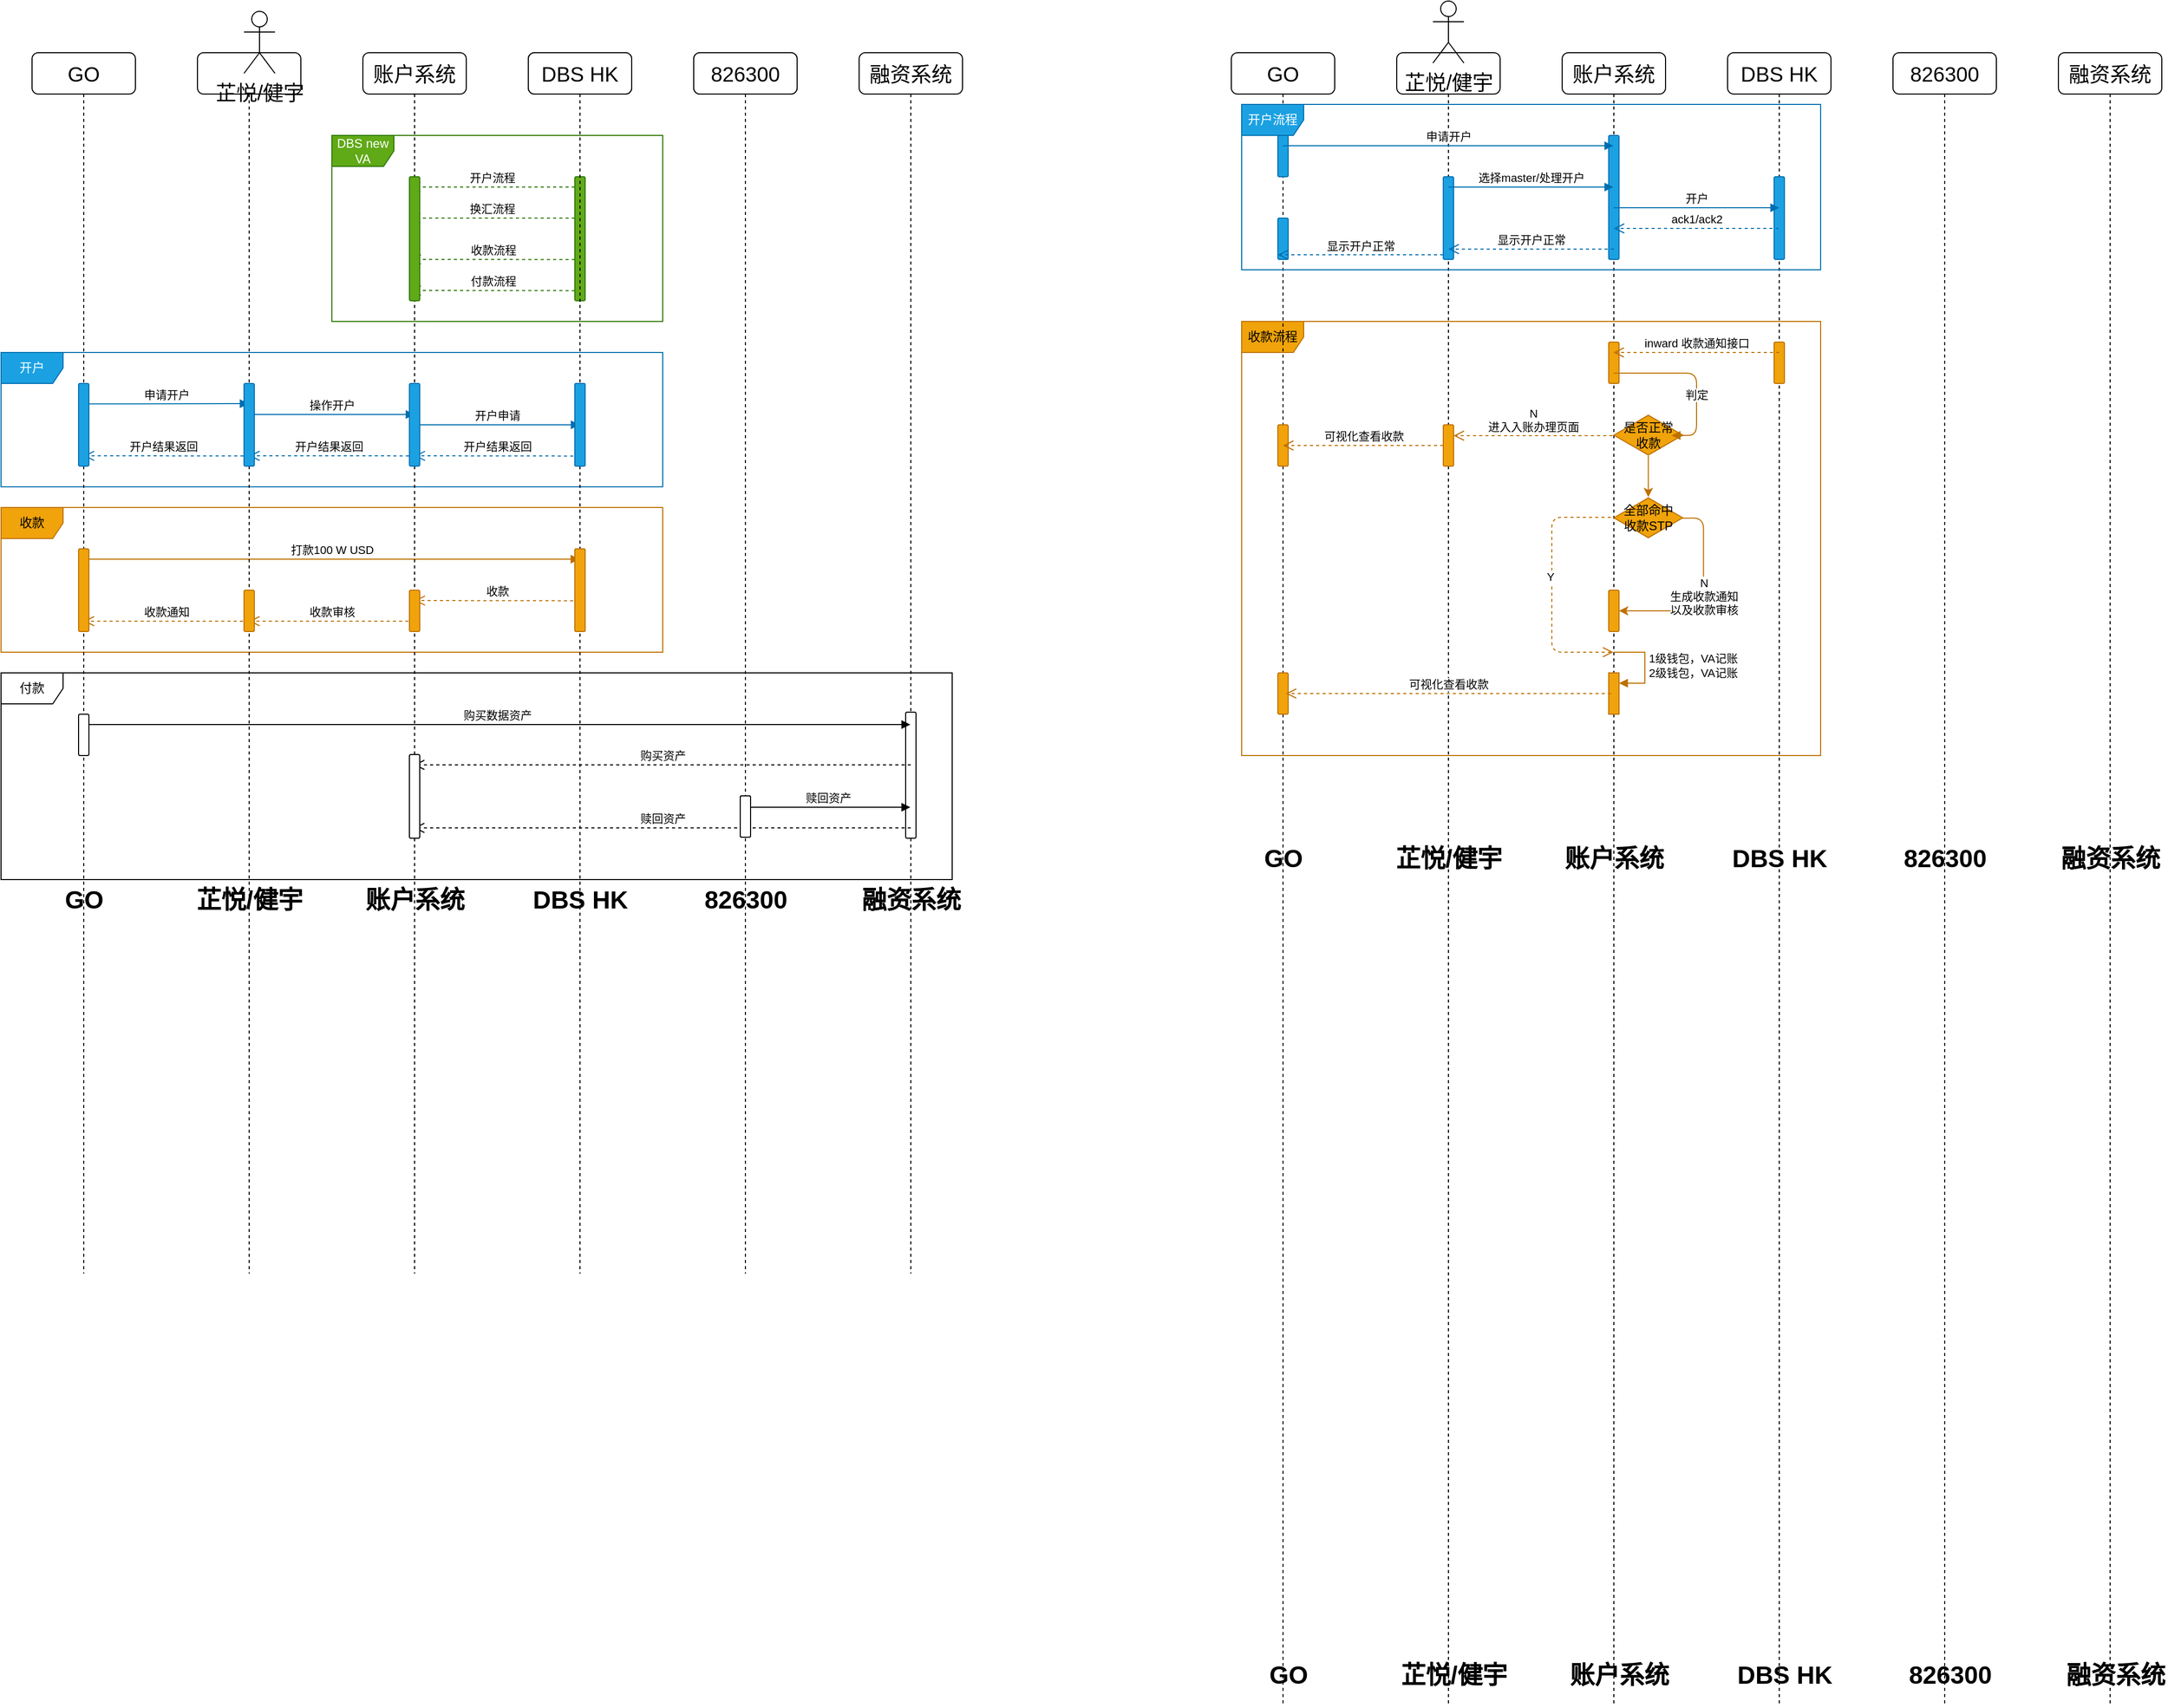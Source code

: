 <mxfile version="21.3.2" type="github">
  <diagram name="Page-1" id="2YBvvXClWsGukQMizWep">
    <mxGraphModel dx="1627" dy="898" grid="1" gridSize="10" guides="1" tooltips="1" connect="1" arrows="1" fold="1" page="1" pageScale="1" pageWidth="850" pageHeight="1100" math="0" shadow="0">
      <root>
        <mxCell id="0" />
        <mxCell id="1" parent="0" />
        <mxCell id="XJ6F1k_8K6ic9RC7Fvcj-152" value="收款流程" style="shape=umlFrame;whiteSpace=wrap;html=1;pointerEvents=0;rounded=1;fillColor=#f0a30a;fontColor=#000000;strokeColor=#BD7000;" parent="1" vertex="1">
          <mxGeometry x="1280" y="340" width="560" height="420" as="geometry" />
        </mxCell>
        <mxCell id="iCU8PE95by6Qg0S7l5G6-96" value="826300" style="shape=umlLifeline;perimeter=lifelinePerimeter;whiteSpace=wrap;html=1;container=1;dropTarget=0;collapsible=0;recursiveResize=0;outlineConnect=0;portConstraint=eastwest;newEdgeStyle={&quot;edgeStyle&quot;:&quot;elbowEdgeStyle&quot;,&quot;elbow&quot;:&quot;vertical&quot;,&quot;curved&quot;:0,&quot;rounded&quot;:0};fontSize=20;rounded=1;" parent="1" vertex="1">
          <mxGeometry x="750" y="80" width="100" height="1181.1" as="geometry" />
        </mxCell>
        <mxCell id="iCU8PE95by6Qg0S7l5G6-97" value="" style="html=1;points=[];perimeter=orthogonalPerimeter;outlineConnect=0;targetShapes=umlLifeline;portConstraint=eastwest;newEdgeStyle={&quot;edgeStyle&quot;:&quot;elbowEdgeStyle&quot;,&quot;elbow&quot;:&quot;vertical&quot;,&quot;curved&quot;:0,&quot;rounded&quot;:0};rounded=1;" parent="iCU8PE95by6Qg0S7l5G6-96" vertex="1">
          <mxGeometry x="45" y="719" width="10" height="40" as="geometry" />
        </mxCell>
        <mxCell id="iCU8PE95by6Qg0S7l5G6-9" value="DBS new VA" style="shape=umlFrame;whiteSpace=wrap;html=1;pointerEvents=0;fillColor=#60a917;strokeColor=#2D7600;fontColor=#ffffff;rounded=1;" parent="1" vertex="1">
          <mxGeometry x="400" y="160" width="320" height="180" as="geometry" />
        </mxCell>
        <mxCell id="iCU8PE95by6Qg0S7l5G6-10" value="" style="html=1;points=[];perimeter=orthogonalPerimeter;outlineConnect=0;targetShapes=umlLifeline;portConstraint=eastwest;newEdgeStyle={&quot;edgeStyle&quot;:&quot;elbowEdgeStyle&quot;,&quot;elbow&quot;:&quot;vertical&quot;,&quot;curved&quot;:0,&quot;rounded&quot;:0};fillColor=#60a917;strokeColor=#2D7600;fontColor=#ffffff;rounded=1;" parent="1" vertex="1">
          <mxGeometry x="635" y="200" width="10" height="120" as="geometry" />
        </mxCell>
        <mxCell id="iCU8PE95by6Qg0S7l5G6-12" value="开户流程" style="html=1;verticalAlign=bottom;endArrow=open;dashed=1;endSize=8;edgeStyle=elbowEdgeStyle;elbow=vertical;curved=0;rounded=1;fillColor=#60a917;strokeColor=#2D7600;" parent="1" edge="1">
          <mxGeometry x="0.003" relative="1" as="geometry">
            <mxPoint x="635.0" y="210.005" as="sourcePoint" />
            <mxPoint x="475.5" y="210.1" as="targetPoint" />
            <mxPoint as="offset" />
          </mxGeometry>
        </mxCell>
        <mxCell id="iCU8PE95by6Qg0S7l5G6-13" value="收款流程" style="html=1;verticalAlign=bottom;endArrow=open;dashed=1;endSize=8;edgeStyle=elbowEdgeStyle;elbow=vertical;curved=0;rounded=1;fillColor=#60a917;strokeColor=#2D7600;" parent="1" edge="1">
          <mxGeometry x="-0.002" relative="1" as="geometry">
            <mxPoint x="635" y="280.1" as="sourcePoint" />
            <mxPoint x="476" y="280.1" as="targetPoint" />
            <mxPoint as="offset" />
          </mxGeometry>
        </mxCell>
        <mxCell id="iCU8PE95by6Qg0S7l5G6-14" value="付款流程" style="html=1;verticalAlign=bottom;endArrow=open;dashed=1;endSize=8;edgeStyle=elbowEdgeStyle;elbow=vertical;curved=0;rounded=1;fillColor=#60a917;strokeColor=#2D7600;" parent="1" edge="1">
          <mxGeometry x="-0.002" relative="1" as="geometry">
            <mxPoint x="635" y="310.2" as="sourcePoint" />
            <mxPoint x="476" y="310.2" as="targetPoint" />
            <mxPoint as="offset" />
          </mxGeometry>
        </mxCell>
        <mxCell id="iCU8PE95by6Qg0S7l5G6-16" value="换汇流程" style="html=1;verticalAlign=bottom;endArrow=open;dashed=1;endSize=8;edgeStyle=elbowEdgeStyle;elbow=vertical;curved=0;rounded=1;fillColor=#60a917;strokeColor=#2D7600;" parent="1" edge="1">
          <mxGeometry x="0.001" relative="1" as="geometry">
            <mxPoint x="635.0" y="240.005" as="sourcePoint" />
            <mxPoint x="475.5" y="240.1" as="targetPoint" />
            <mxPoint as="offset" />
          </mxGeometry>
        </mxCell>
        <mxCell id="iCU8PE95by6Qg0S7l5G6-22" value="申请开户" style="html=1;verticalAlign=bottom;endArrow=block;edgeStyle=elbowEdgeStyle;elbow=vertical;curved=0;rounded=1;fillColor=#1ba1e2;strokeColor=#006EAF;" parent="1" edge="1">
          <mxGeometry x="0.002" width="80" relative="1" as="geometry">
            <mxPoint x="160" y="419.81" as="sourcePoint" />
            <mxPoint x="319.5" y="419.556" as="targetPoint" />
            <mxPoint as="offset" />
          </mxGeometry>
        </mxCell>
        <mxCell id="iCU8PE95by6Qg0S7l5G6-23" value="操作开户" style="html=1;verticalAlign=bottom;endArrow=block;edgeStyle=elbowEdgeStyle;elbow=vertical;curved=0;rounded=1;fillColor=#1ba1e2;strokeColor=#006EAF;" parent="1" edge="1">
          <mxGeometry width="80" relative="1" as="geometry">
            <mxPoint x="320" y="430" as="sourcePoint" />
            <mxPoint x="480" y="430" as="targetPoint" />
          </mxGeometry>
        </mxCell>
        <mxCell id="iCU8PE95by6Qg0S7l5G6-26" value="开户申请" style="html=1;verticalAlign=bottom;endArrow=block;edgeStyle=elbowEdgeStyle;elbow=vertical;curved=0;rounded=1;fillColor=#1ba1e2;strokeColor=#006EAF;" parent="1" edge="1">
          <mxGeometry width="80" relative="1" as="geometry">
            <mxPoint x="480.25" y="440" as="sourcePoint" />
            <mxPoint x="639.75" y="440" as="targetPoint" />
          </mxGeometry>
        </mxCell>
        <mxCell id="iCU8PE95by6Qg0S7l5G6-27" value="开户结果返回" style="html=1;verticalAlign=bottom;endArrow=open;dashed=1;endSize=8;edgeStyle=elbowEdgeStyle;elbow=vertical;curved=0;rounded=1;fillColor=#1ba1e2;strokeColor=#006EAF;" parent="1" edge="1">
          <mxGeometry x="0.001" relative="1" as="geometry">
            <mxPoint x="639.5" y="470.222" as="sourcePoint" />
            <mxPoint x="480" y="470" as="targetPoint" />
            <mxPoint as="offset" />
          </mxGeometry>
        </mxCell>
        <mxCell id="iCU8PE95by6Qg0S7l5G6-28" value="开户结果返回" style="html=1;verticalAlign=bottom;endArrow=open;dashed=1;endSize=8;edgeStyle=elbowEdgeStyle;elbow=vertical;curved=0;rounded=1;fillColor=#1ba1e2;strokeColor=#006EAF;" parent="1" edge="1">
          <mxGeometry x="-0.001" relative="1" as="geometry">
            <mxPoint x="474.5" y="470.07" as="sourcePoint" />
            <mxPoint x="320.035" y="470.186" as="targetPoint" />
            <mxPoint as="offset" />
          </mxGeometry>
        </mxCell>
        <mxCell id="iCU8PE95by6Qg0S7l5G6-29" value="开户结果返回" style="html=1;verticalAlign=bottom;endArrow=open;dashed=1;endSize=8;edgeStyle=elbowEdgeStyle;elbow=vertical;curved=0;rounded=1;fillColor=#1ba1e2;strokeColor=#006EAF;" parent="1" edge="1">
          <mxGeometry x="-0.001" relative="1" as="geometry">
            <mxPoint x="314.5" y="470.12" as="sourcePoint" />
            <mxPoint x="160" y="470.05" as="targetPoint" />
            <mxPoint as="offset" />
          </mxGeometry>
        </mxCell>
        <mxCell id="iCU8PE95by6Qg0S7l5G6-37" value="GO" style="text;strokeColor=none;fillColor=none;html=1;fontSize=24;fontStyle=1;verticalAlign=middle;align=center;rounded=1;" parent="1" vertex="1">
          <mxGeometry x="110" y="880" width="100" height="40" as="geometry" />
        </mxCell>
        <mxCell id="iCU8PE95by6Qg0S7l5G6-38" value="芷悦/健宇" style="text;strokeColor=none;fillColor=none;html=1;fontSize=24;fontStyle=1;verticalAlign=middle;align=center;rounded=1;" parent="1" vertex="1">
          <mxGeometry x="270" y="880" width="100" height="40" as="geometry" />
        </mxCell>
        <mxCell id="iCU8PE95by6Qg0S7l5G6-39" value="账户系统" style="text;strokeColor=none;fillColor=none;html=1;fontSize=24;fontStyle=1;verticalAlign=middle;align=center;rounded=1;" parent="1" vertex="1">
          <mxGeometry x="430" y="880" width="100" height="40" as="geometry" />
        </mxCell>
        <mxCell id="iCU8PE95by6Qg0S7l5G6-40" value="DBS HK" style="text;strokeColor=none;fillColor=none;html=1;fontSize=24;fontStyle=1;verticalAlign=middle;align=center;rounded=1;" parent="1" vertex="1">
          <mxGeometry x="590" y="880" width="100" height="40" as="geometry" />
        </mxCell>
        <mxCell id="iCU8PE95by6Qg0S7l5G6-41" value="826300" style="text;strokeColor=none;fillColor=none;html=1;fontSize=24;fontStyle=1;verticalAlign=middle;align=center;rounded=1;" parent="1" vertex="1">
          <mxGeometry x="750" y="880" width="100" height="40" as="geometry" />
        </mxCell>
        <mxCell id="iCU8PE95by6Qg0S7l5G6-48" value="打款100 W USD" style="html=1;verticalAlign=bottom;endArrow=block;edgeStyle=elbowEdgeStyle;elbow=vertical;curved=0;rounded=1;fillColor=#f0a30a;strokeColor=#BD7000;" parent="1" edge="1">
          <mxGeometry width="80" relative="1" as="geometry">
            <mxPoint x="160" y="570" as="sourcePoint" />
            <mxPoint x="639.5" y="570.222" as="targetPoint" />
          </mxGeometry>
        </mxCell>
        <mxCell id="iCU8PE95by6Qg0S7l5G6-50" value="收款" style="html=1;verticalAlign=bottom;endArrow=open;dashed=1;endSize=8;edgeStyle=elbowEdgeStyle;elbow=vertical;curved=0;rounded=1;fillColor=#f0a30a;strokeColor=#BD7000;" parent="1" edge="1">
          <mxGeometry relative="1" as="geometry">
            <mxPoint x="639.5" y="610.222" as="sourcePoint" />
            <mxPoint x="480" y="610" as="targetPoint" />
          </mxGeometry>
        </mxCell>
        <mxCell id="iCU8PE95by6Qg0S7l5G6-52" value="收款审核" style="html=1;verticalAlign=bottom;endArrow=open;dashed=1;endSize=8;edgeStyle=elbowEdgeStyle;elbow=vertical;curved=0;rounded=1;fillColor=#f0a30a;strokeColor=#BD7000;" parent="1" edge="1">
          <mxGeometry relative="1" as="geometry">
            <mxPoint x="480" y="630" as="sourcePoint" />
            <mxPoint x="320" y="630" as="targetPoint" />
          </mxGeometry>
        </mxCell>
        <mxCell id="iCU8PE95by6Qg0S7l5G6-53" value="收款通知" style="html=1;verticalAlign=bottom;endArrow=open;dashed=1;endSize=8;edgeStyle=elbowEdgeStyle;elbow=vertical;curved=0;rounded=1;fillColor=#f0a30a;strokeColor=#BD7000;" parent="1" edge="1">
          <mxGeometry relative="1" as="geometry">
            <mxPoint x="320" y="630" as="sourcePoint" />
            <mxPoint x="160" y="630" as="targetPoint" />
          </mxGeometry>
        </mxCell>
        <mxCell id="iCU8PE95by6Qg0S7l5G6-57" value="融资系统" style="shape=umlLifeline;perimeter=lifelinePerimeter;whiteSpace=wrap;html=1;container=1;dropTarget=0;collapsible=0;recursiveResize=0;outlineConnect=0;portConstraint=eastwest;newEdgeStyle={&quot;edgeStyle&quot;:&quot;elbowEdgeStyle&quot;,&quot;elbow&quot;:&quot;vertical&quot;,&quot;curved&quot;:0,&quot;rounded&quot;:0};fontSize=20;rounded=1;" parent="1" vertex="1">
          <mxGeometry x="910" y="80" width="100" height="1181.1" as="geometry" />
        </mxCell>
        <mxCell id="iCU8PE95by6Qg0S7l5G6-59" value="" style="html=1;points=[];perimeter=orthogonalPerimeter;outlineConnect=0;targetShapes=umlLifeline;portConstraint=eastwest;newEdgeStyle={&quot;edgeStyle&quot;:&quot;elbowEdgeStyle&quot;,&quot;elbow&quot;:&quot;vertical&quot;,&quot;curved&quot;:0,&quot;rounded&quot;:0};rounded=1;" parent="iCU8PE95by6Qg0S7l5G6-57" vertex="1">
          <mxGeometry x="45" y="638" width="10" height="122" as="geometry" />
        </mxCell>
        <mxCell id="iCU8PE95by6Qg0S7l5G6-58" value="融资系统" style="text;strokeColor=none;fillColor=none;html=1;fontSize=24;fontStyle=1;verticalAlign=middle;align=center;rounded=1;" parent="1" vertex="1">
          <mxGeometry x="910" y="880" width="100" height="40" as="geometry" />
        </mxCell>
        <mxCell id="iCU8PE95by6Qg0S7l5G6-60" value="购买资产" style="html=1;verticalAlign=bottom;endArrow=open;dashed=1;endSize=8;edgeStyle=elbowEdgeStyle;elbow=vertical;curved=0;rounded=1;" parent="1" edge="1">
          <mxGeometry relative="1" as="geometry">
            <mxPoint x="960" y="769" as="sourcePoint" />
            <mxPoint x="479.389" y="769.222" as="targetPoint" />
          </mxGeometry>
        </mxCell>
        <mxCell id="iCU8PE95by6Qg0S7l5G6-64" value="购买数据资产" style="html=1;verticalAlign=bottom;endArrow=block;edgeStyle=elbowEdgeStyle;elbow=vertical;curved=0;rounded=1;" parent="1" edge="1">
          <mxGeometry width="80" relative="1" as="geometry">
            <mxPoint x="160" y="730" as="sourcePoint" />
            <mxPoint x="959.5" y="730.222" as="targetPoint" />
          </mxGeometry>
        </mxCell>
        <mxCell id="iCU8PE95by6Qg0S7l5G6-67" value="赎回资产" style="html=1;verticalAlign=bottom;endArrow=block;edgeStyle=elbowEdgeStyle;elbow=vertical;curved=0;rounded=1;" parent="1" edge="1">
          <mxGeometry width="80" relative="1" as="geometry">
            <mxPoint x="800" y="810" as="sourcePoint" />
            <mxPoint x="959.5" y="810.222" as="targetPoint" />
          </mxGeometry>
        </mxCell>
        <mxCell id="iCU8PE95by6Qg0S7l5G6-70" value="赎回资产" style="html=1;verticalAlign=bottom;endArrow=open;dashed=1;endSize=8;edgeStyle=elbowEdgeStyle;elbow=vertical;curved=0;rounded=1;" parent="1" edge="1">
          <mxGeometry relative="1" as="geometry">
            <mxPoint x="960" y="830" as="sourcePoint" />
            <mxPoint x="479.389" y="830.222" as="targetPoint" />
          </mxGeometry>
        </mxCell>
        <mxCell id="iCU8PE95by6Qg0S7l5G6-71" value="开户" style="shape=umlFrame;whiteSpace=wrap;html=1;pointerEvents=0;fillColor=#1ba1e2;strokeColor=#006EAF;fontColor=#ffffff;rounded=1;" parent="1" vertex="1">
          <mxGeometry x="80" y="370" width="640" height="130" as="geometry" />
        </mxCell>
        <mxCell id="iCU8PE95by6Qg0S7l5G6-73" value="收款" style="shape=umlFrame;whiteSpace=wrap;html=1;pointerEvents=0;fillColor=#f0a30a;strokeColor=#BD7000;fontColor=#000000;rounded=1;" parent="1" vertex="1">
          <mxGeometry x="80" y="520" width="640" height="140" as="geometry" />
        </mxCell>
        <mxCell id="iCU8PE95by6Qg0S7l5G6-74" value="付款" style="shape=umlFrame;whiteSpace=wrap;html=1;pointerEvents=0;rounded=1;" parent="1" vertex="1">
          <mxGeometry x="80" y="680" width="920" height="200" as="geometry" />
        </mxCell>
        <mxCell id="iCU8PE95by6Qg0S7l5G6-79" value="GO" style="shape=umlLifeline;perimeter=lifelinePerimeter;whiteSpace=wrap;html=1;container=1;dropTarget=0;collapsible=0;recursiveResize=0;outlineConnect=0;portConstraint=eastwest;newEdgeStyle={&quot;edgeStyle&quot;:&quot;elbowEdgeStyle&quot;,&quot;elbow&quot;:&quot;vertical&quot;,&quot;curved&quot;:0,&quot;rounded&quot;:0};fontSize=20;rounded=1;" parent="1" vertex="1">
          <mxGeometry x="110" y="80" width="100" height="1181.1" as="geometry" />
        </mxCell>
        <mxCell id="iCU8PE95by6Qg0S7l5G6-80" value="" style="html=1;points=[];perimeter=orthogonalPerimeter;outlineConnect=0;targetShapes=umlLifeline;portConstraint=eastwest;newEdgeStyle={&quot;edgeStyle&quot;:&quot;elbowEdgeStyle&quot;,&quot;elbow&quot;:&quot;vertical&quot;,&quot;curved&quot;:0,&quot;rounded&quot;:0};fillColor=#1ba1e2;fontColor=#ffffff;strokeColor=#006EAF;rounded=1;" parent="iCU8PE95by6Qg0S7l5G6-79" vertex="1">
          <mxGeometry x="45" y="320" width="10" height="80" as="geometry" />
        </mxCell>
        <mxCell id="iCU8PE95by6Qg0S7l5G6-81" value="" style="html=1;points=[];perimeter=orthogonalPerimeter;outlineConnect=0;targetShapes=umlLifeline;portConstraint=eastwest;newEdgeStyle={&quot;edgeStyle&quot;:&quot;elbowEdgeStyle&quot;,&quot;elbow&quot;:&quot;vertical&quot;,&quot;curved&quot;:0,&quot;rounded&quot;:0};fillColor=#f0a30a;fontColor=#000000;strokeColor=#BD7000;rounded=1;" parent="iCU8PE95by6Qg0S7l5G6-79" vertex="1">
          <mxGeometry x="45" y="480" width="10" height="80" as="geometry" />
        </mxCell>
        <mxCell id="iCU8PE95by6Qg0S7l5G6-82" value="" style="html=1;points=[];perimeter=orthogonalPerimeter;outlineConnect=0;targetShapes=umlLifeline;portConstraint=eastwest;newEdgeStyle={&quot;edgeStyle&quot;:&quot;elbowEdgeStyle&quot;,&quot;elbow&quot;:&quot;vertical&quot;,&quot;curved&quot;:0,&quot;rounded&quot;:0};rounded=1;" parent="iCU8PE95by6Qg0S7l5G6-79" vertex="1">
          <mxGeometry x="45" y="640" width="10" height="40" as="geometry" />
        </mxCell>
        <mxCell id="iCU8PE95by6Qg0S7l5G6-83" value="" style="shape=umlLifeline;perimeter=lifelinePerimeter;whiteSpace=wrap;html=1;container=1;dropTarget=0;collapsible=0;recursiveResize=0;outlineConnect=0;portConstraint=eastwest;newEdgeStyle={&quot;edgeStyle&quot;:&quot;elbowEdgeStyle&quot;,&quot;elbow&quot;:&quot;vertical&quot;,&quot;curved&quot;:0,&quot;rounded&quot;:0};fontSize=20;rounded=1;" parent="1" vertex="1">
          <mxGeometry x="270" y="80" width="100" height="1181.1" as="geometry" />
        </mxCell>
        <mxCell id="iCU8PE95by6Qg0S7l5G6-84" value="" style="html=1;points=[];perimeter=orthogonalPerimeter;outlineConnect=0;targetShapes=umlLifeline;portConstraint=eastwest;newEdgeStyle={&quot;edgeStyle&quot;:&quot;elbowEdgeStyle&quot;,&quot;elbow&quot;:&quot;vertical&quot;,&quot;curved&quot;:0,&quot;rounded&quot;:0};fillColor=#1ba1e2;fontColor=#ffffff;strokeColor=#006EAF;rounded=1;" parent="iCU8PE95by6Qg0S7l5G6-83" vertex="1">
          <mxGeometry x="45" y="320" width="10" height="80" as="geometry" />
        </mxCell>
        <mxCell id="iCU8PE95by6Qg0S7l5G6-85" value="" style="html=1;points=[];perimeter=orthogonalPerimeter;outlineConnect=0;targetShapes=umlLifeline;portConstraint=eastwest;newEdgeStyle={&quot;edgeStyle&quot;:&quot;elbowEdgeStyle&quot;,&quot;elbow&quot;:&quot;vertical&quot;,&quot;curved&quot;:0,&quot;rounded&quot;:0};fillColor=#f0a30a;fontColor=#000000;strokeColor=#BD7000;rounded=1;" parent="iCU8PE95by6Qg0S7l5G6-83" vertex="1">
          <mxGeometry x="45" y="520" width="10" height="40" as="geometry" />
        </mxCell>
        <mxCell id="iCU8PE95by6Qg0S7l5G6-86" value="账户系统" style="shape=umlLifeline;perimeter=lifelinePerimeter;whiteSpace=wrap;html=1;container=1;dropTarget=0;collapsible=0;recursiveResize=0;outlineConnect=0;portConstraint=eastwest;newEdgeStyle={&quot;edgeStyle&quot;:&quot;elbowEdgeStyle&quot;,&quot;elbow&quot;:&quot;vertical&quot;,&quot;curved&quot;:0,&quot;rounded&quot;:0};fontSize=20;rounded=1;" parent="1" vertex="1">
          <mxGeometry x="430" y="80" width="100" height="1181.1" as="geometry" />
        </mxCell>
        <mxCell id="iCU8PE95by6Qg0S7l5G6-87" value="" style="html=1;points=[];perimeter=orthogonalPerimeter;outlineConnect=0;targetShapes=umlLifeline;portConstraint=eastwest;newEdgeStyle={&quot;edgeStyle&quot;:&quot;elbowEdgeStyle&quot;,&quot;elbow&quot;:&quot;vertical&quot;,&quot;curved&quot;:0,&quot;rounded&quot;:0};fillColor=#60a917;strokeColor=#2D7600;fontColor=#ffffff;rounded=1;" parent="iCU8PE95by6Qg0S7l5G6-86" vertex="1">
          <mxGeometry x="45" y="120" width="10" height="120" as="geometry" />
        </mxCell>
        <mxCell id="iCU8PE95by6Qg0S7l5G6-88" value="" style="html=1;points=[];perimeter=orthogonalPerimeter;outlineConnect=0;targetShapes=umlLifeline;portConstraint=eastwest;newEdgeStyle={&quot;edgeStyle&quot;:&quot;elbowEdgeStyle&quot;,&quot;elbow&quot;:&quot;vertical&quot;,&quot;curved&quot;:0,&quot;rounded&quot;:0};fillColor=#1ba1e2;fontColor=#ffffff;strokeColor=#006EAF;rounded=1;" parent="iCU8PE95by6Qg0S7l5G6-86" vertex="1">
          <mxGeometry x="45" y="320" width="10" height="80" as="geometry" />
        </mxCell>
        <mxCell id="iCU8PE95by6Qg0S7l5G6-89" value="" style="html=1;points=[];perimeter=orthogonalPerimeter;outlineConnect=0;targetShapes=umlLifeline;portConstraint=eastwest;newEdgeStyle={&quot;edgeStyle&quot;:&quot;elbowEdgeStyle&quot;,&quot;elbow&quot;:&quot;vertical&quot;,&quot;curved&quot;:0,&quot;rounded&quot;:0};fillColor=#f0a30a;fontColor=#000000;strokeColor=#BD7000;rounded=1;" parent="iCU8PE95by6Qg0S7l5G6-86" vertex="1">
          <mxGeometry x="45" y="520" width="10" height="40" as="geometry" />
        </mxCell>
        <mxCell id="iCU8PE95by6Qg0S7l5G6-90" value="" style="html=1;points=[];perimeter=orthogonalPerimeter;outlineConnect=0;targetShapes=umlLifeline;portConstraint=eastwest;newEdgeStyle={&quot;edgeStyle&quot;:&quot;elbowEdgeStyle&quot;,&quot;elbow&quot;:&quot;vertical&quot;,&quot;curved&quot;:0,&quot;rounded&quot;:0};rounded=1;" parent="iCU8PE95by6Qg0S7l5G6-86" vertex="1">
          <mxGeometry x="45" y="679" width="10" height="81" as="geometry" />
        </mxCell>
        <mxCell id="iCU8PE95by6Qg0S7l5G6-91" value="DBS HK" style="shape=umlLifeline;perimeter=lifelinePerimeter;whiteSpace=wrap;html=1;container=1;dropTarget=0;collapsible=0;recursiveResize=0;outlineConnect=0;portConstraint=eastwest;newEdgeStyle={&quot;edgeStyle&quot;:&quot;elbowEdgeStyle&quot;,&quot;elbow&quot;:&quot;vertical&quot;,&quot;curved&quot;:0,&quot;rounded&quot;:0};fontSize=20;rounded=1;" parent="1" vertex="1">
          <mxGeometry x="590" y="80" width="100" height="1181.1" as="geometry" />
        </mxCell>
        <mxCell id="iCU8PE95by6Qg0S7l5G6-92" value="" style="html=1;points=[];perimeter=orthogonalPerimeter;outlineConnect=0;targetShapes=umlLifeline;portConstraint=eastwest;newEdgeStyle={&quot;edgeStyle&quot;:&quot;elbowEdgeStyle&quot;,&quot;elbow&quot;:&quot;vertical&quot;,&quot;curved&quot;:0,&quot;rounded&quot;:0};fillColor=#1ba1e2;fontColor=#ffffff;strokeColor=#006EAF;rounded=1;" parent="iCU8PE95by6Qg0S7l5G6-91" vertex="1">
          <mxGeometry x="45" y="320" width="10" height="80" as="geometry" />
        </mxCell>
        <mxCell id="iCU8PE95by6Qg0S7l5G6-93" value="" style="html=1;points=[];perimeter=orthogonalPerimeter;outlineConnect=0;targetShapes=umlLifeline;portConstraint=eastwest;newEdgeStyle={&quot;edgeStyle&quot;:&quot;elbowEdgeStyle&quot;,&quot;elbow&quot;:&quot;vertical&quot;,&quot;curved&quot;:0,&quot;rounded&quot;:0};fillColor=#f0a30a;fontColor=#000000;strokeColor=#BD7000;rounded=1;" parent="iCU8PE95by6Qg0S7l5G6-91" vertex="1">
          <mxGeometry x="45" y="480" width="10" height="80" as="geometry" />
        </mxCell>
        <mxCell id="iCU8PE95by6Qg0S7l5G6-94" value="826300" style="shape=umlLifeline;perimeter=lifelinePerimeter;whiteSpace=wrap;html=1;container=1;dropTarget=0;collapsible=0;recursiveResize=0;outlineConnect=0;portConstraint=eastwest;newEdgeStyle={&quot;edgeStyle&quot;:&quot;elbowEdgeStyle&quot;,&quot;elbow&quot;:&quot;vertical&quot;,&quot;curved&quot;:0,&quot;rounded&quot;:0};fontSize=20;rounded=1;" parent="1" vertex="1">
          <mxGeometry x="750" y="80" width="100" height="1181.1" as="geometry" />
        </mxCell>
        <mxCell id="iCU8PE95by6Qg0S7l5G6-95" value="" style="html=1;points=[];perimeter=orthogonalPerimeter;outlineConnect=0;targetShapes=umlLifeline;portConstraint=eastwest;newEdgeStyle={&quot;edgeStyle&quot;:&quot;elbowEdgeStyle&quot;,&quot;elbow&quot;:&quot;vertical&quot;,&quot;curved&quot;:0,&quot;rounded&quot;:0};rounded=1;" parent="iCU8PE95by6Qg0S7l5G6-94" vertex="1">
          <mxGeometry x="45" y="719" width="10" height="40" as="geometry" />
        </mxCell>
        <mxCell id="iCU8PE95by6Qg0S7l5G6-98" value="DBS HK" style="shape=umlLifeline;perimeter=lifelinePerimeter;whiteSpace=wrap;html=1;container=1;dropTarget=0;collapsible=0;recursiveResize=0;outlineConnect=0;portConstraint=eastwest;newEdgeStyle={&quot;edgeStyle&quot;:&quot;elbowEdgeStyle&quot;,&quot;elbow&quot;:&quot;vertical&quot;,&quot;curved&quot;:0,&quot;rounded&quot;:0};fontSize=20;rounded=1;" parent="1" vertex="1">
          <mxGeometry x="590" y="80" width="100" height="1181.1" as="geometry" />
        </mxCell>
        <mxCell id="iCU8PE95by6Qg0S7l5G6-99" value="" style="html=1;points=[];perimeter=orthogonalPerimeter;outlineConnect=0;targetShapes=umlLifeline;portConstraint=eastwest;newEdgeStyle={&quot;edgeStyle&quot;:&quot;elbowEdgeStyle&quot;,&quot;elbow&quot;:&quot;vertical&quot;,&quot;curved&quot;:0,&quot;rounded&quot;:0};fillColor=#1ba1e2;fontColor=#ffffff;strokeColor=#006EAF;rounded=1;" parent="iCU8PE95by6Qg0S7l5G6-98" vertex="1">
          <mxGeometry x="45" y="320" width="10" height="80" as="geometry" />
        </mxCell>
        <mxCell id="iCU8PE95by6Qg0S7l5G6-100" value="" style="html=1;points=[];perimeter=orthogonalPerimeter;outlineConnect=0;targetShapes=umlLifeline;portConstraint=eastwest;newEdgeStyle={&quot;edgeStyle&quot;:&quot;elbowEdgeStyle&quot;,&quot;elbow&quot;:&quot;vertical&quot;,&quot;curved&quot;:0,&quot;rounded&quot;:0};fillColor=#f0a30a;fontColor=#000000;strokeColor=#BD7000;rounded=1;" parent="iCU8PE95by6Qg0S7l5G6-98" vertex="1">
          <mxGeometry x="45" y="480" width="10" height="80" as="geometry" />
        </mxCell>
        <mxCell id="XJ6F1k_8K6ic9RC7Fvcj-105" value="融资系统" style="shape=umlLifeline;perimeter=lifelinePerimeter;whiteSpace=wrap;html=1;container=1;dropTarget=0;collapsible=0;recursiveResize=0;outlineConnect=0;portConstraint=eastwest;newEdgeStyle={&quot;edgeStyle&quot;:&quot;elbowEdgeStyle&quot;,&quot;elbow&quot;:&quot;vertical&quot;,&quot;curved&quot;:0,&quot;rounded&quot;:0};fontSize=20;rounded=1;" parent="1" vertex="1">
          <mxGeometry x="2070" y="80" width="100" height="1600" as="geometry" />
        </mxCell>
        <mxCell id="XJ6F1k_8K6ic9RC7Fvcj-107" value="GO" style="shape=umlLifeline;perimeter=lifelinePerimeter;whiteSpace=wrap;html=1;container=1;dropTarget=0;collapsible=0;recursiveResize=0;outlineConnect=0;portConstraint=eastwest;newEdgeStyle={&quot;edgeStyle&quot;:&quot;elbowEdgeStyle&quot;,&quot;elbow&quot;:&quot;vertical&quot;,&quot;curved&quot;:0,&quot;rounded&quot;:0};fontSize=20;rounded=1;" parent="1" vertex="1">
          <mxGeometry x="1270" y="80" width="100" height="1600" as="geometry" />
        </mxCell>
        <mxCell id="XJ6F1k_8K6ic9RC7Fvcj-145" value="" style="html=1;points=[];perimeter=orthogonalPerimeter;outlineConnect=0;targetShapes=umlLifeline;portConstraint=eastwest;newEdgeStyle={&quot;edgeStyle&quot;:&quot;elbowEdgeStyle&quot;,&quot;elbow&quot;:&quot;vertical&quot;,&quot;curved&quot;:0,&quot;rounded&quot;:0};rounded=1;fillColor=#f0a30a;fontColor=#000000;strokeColor=#BD7000;" parent="XJ6F1k_8K6ic9RC7Fvcj-107" vertex="1">
          <mxGeometry x="45" y="360" width="10" height="40" as="geometry" />
        </mxCell>
        <mxCell id="XJ6F1k_8K6ic9RC7Fvcj-154" value="" style="html=1;points=[];perimeter=orthogonalPerimeter;outlineConnect=0;targetShapes=umlLifeline;portConstraint=eastwest;newEdgeStyle={&quot;edgeStyle&quot;:&quot;elbowEdgeStyle&quot;,&quot;elbow&quot;:&quot;vertical&quot;,&quot;curved&quot;:0,&quot;rounded&quot;:0};rounded=1;fillColor=#1ba1e2;fontColor=#ffffff;strokeColor=#006EAF;" parent="XJ6F1k_8K6ic9RC7Fvcj-107" vertex="1">
          <mxGeometry x="45" y="80" width="10" height="40" as="geometry" />
        </mxCell>
        <mxCell id="i6KkL1Z0L1pgr_k6maQS-6" value="" style="html=1;points=[];perimeter=orthogonalPerimeter;outlineConnect=0;targetShapes=umlLifeline;portConstraint=eastwest;newEdgeStyle={&quot;edgeStyle&quot;:&quot;elbowEdgeStyle&quot;,&quot;elbow&quot;:&quot;vertical&quot;,&quot;curved&quot;:0,&quot;rounded&quot;:0};rounded=1;fillColor=#f0a30a;fontColor=#000000;strokeColor=#BD7000;" vertex="1" parent="XJ6F1k_8K6ic9RC7Fvcj-107">
          <mxGeometry x="45" y="600" width="10" height="40" as="geometry" />
        </mxCell>
        <mxCell id="XJ6F1k_8K6ic9RC7Fvcj-111" value="" style="shape=umlLifeline;perimeter=lifelinePerimeter;whiteSpace=wrap;html=1;container=1;dropTarget=0;collapsible=0;recursiveResize=0;outlineConnect=0;portConstraint=eastwest;newEdgeStyle={&quot;edgeStyle&quot;:&quot;elbowEdgeStyle&quot;,&quot;elbow&quot;:&quot;vertical&quot;,&quot;curved&quot;:0,&quot;rounded&quot;:0};fontSize=20;rounded=1;" parent="1" vertex="1">
          <mxGeometry x="1430" y="80" width="100" height="1600" as="geometry" />
        </mxCell>
        <mxCell id="XJ6F1k_8K6ic9RC7Fvcj-143" value="" style="html=1;points=[];perimeter=orthogonalPerimeter;outlineConnect=0;targetShapes=umlLifeline;portConstraint=eastwest;newEdgeStyle={&quot;edgeStyle&quot;:&quot;elbowEdgeStyle&quot;,&quot;elbow&quot;:&quot;vertical&quot;,&quot;curved&quot;:0,&quot;rounded&quot;:0};rounded=1;fillColor=#f0a30a;fontColor=#000000;strokeColor=#BD7000;" parent="XJ6F1k_8K6ic9RC7Fvcj-111" vertex="1">
          <mxGeometry x="45" y="360" width="10" height="40" as="geometry" />
        </mxCell>
        <mxCell id="XJ6F1k_8K6ic9RC7Fvcj-156" value="" style="html=1;points=[];perimeter=orthogonalPerimeter;outlineConnect=0;targetShapes=umlLifeline;portConstraint=eastwest;newEdgeStyle={&quot;edgeStyle&quot;:&quot;elbowEdgeStyle&quot;,&quot;elbow&quot;:&quot;vertical&quot;,&quot;curved&quot;:0,&quot;rounded&quot;:0};rounded=1;fillColor=#1ba1e2;fontColor=#ffffff;strokeColor=#006EAF;" parent="XJ6F1k_8K6ic9RC7Fvcj-111" vertex="1">
          <mxGeometry x="45" y="120" width="10" height="80" as="geometry" />
        </mxCell>
        <mxCell id="XJ6F1k_8K6ic9RC7Fvcj-114" value="账户系统" style="shape=umlLifeline;perimeter=lifelinePerimeter;whiteSpace=wrap;html=1;container=1;dropTarget=0;collapsible=0;recursiveResize=0;outlineConnect=0;portConstraint=eastwest;newEdgeStyle={&quot;edgeStyle&quot;:&quot;elbowEdgeStyle&quot;,&quot;elbow&quot;:&quot;vertical&quot;,&quot;curved&quot;:0,&quot;rounded&quot;:0};fontSize=20;rounded=1;" parent="1" vertex="1">
          <mxGeometry x="1590" y="80" width="100" height="1600" as="geometry" />
        </mxCell>
        <mxCell id="XJ6F1k_8K6ic9RC7Fvcj-132" value="" style="html=1;points=[];perimeter=orthogonalPerimeter;outlineConnect=0;targetShapes=umlLifeline;portConstraint=eastwest;newEdgeStyle={&quot;edgeStyle&quot;:&quot;elbowEdgeStyle&quot;,&quot;elbow&quot;:&quot;vertical&quot;,&quot;curved&quot;:0,&quot;rounded&quot;:0};rounded=1;fillColor=#f0a30a;fontColor=#000000;strokeColor=#BD7000;" parent="XJ6F1k_8K6ic9RC7Fvcj-114" vertex="1">
          <mxGeometry x="45" y="280" width="10" height="40" as="geometry" />
        </mxCell>
        <mxCell id="XJ6F1k_8K6ic9RC7Fvcj-138" value="" style="html=1;points=[];perimeter=orthogonalPerimeter;outlineConnect=0;targetShapes=umlLifeline;portConstraint=eastwest;newEdgeStyle={&quot;edgeStyle&quot;:&quot;elbowEdgeStyle&quot;,&quot;elbow&quot;:&quot;vertical&quot;,&quot;curved&quot;:0,&quot;rounded&quot;:0};rounded=1;fillColor=#f0a30a;fontColor=#000000;strokeColor=#BD7000;" parent="XJ6F1k_8K6ic9RC7Fvcj-114" vertex="1">
          <mxGeometry x="45" y="520" width="10" height="40" as="geometry" />
        </mxCell>
        <mxCell id="XJ6F1k_8K6ic9RC7Fvcj-155" value="" style="html=1;points=[];perimeter=orthogonalPerimeter;outlineConnect=0;targetShapes=umlLifeline;portConstraint=eastwest;newEdgeStyle={&quot;edgeStyle&quot;:&quot;elbowEdgeStyle&quot;,&quot;elbow&quot;:&quot;vertical&quot;,&quot;curved&quot;:0,&quot;rounded&quot;:0};rounded=1;fillColor=#1ba1e2;fontColor=#ffffff;strokeColor=#006EAF;" parent="XJ6F1k_8K6ic9RC7Fvcj-114" vertex="1">
          <mxGeometry x="45" y="80" width="10" height="120" as="geometry" />
        </mxCell>
        <mxCell id="i6KkL1Z0L1pgr_k6maQS-4" value="" style="html=1;points=[];perimeter=orthogonalPerimeter;outlineConnect=0;targetShapes=umlLifeline;portConstraint=eastwest;newEdgeStyle={&quot;edgeStyle&quot;:&quot;elbowEdgeStyle&quot;,&quot;elbow&quot;:&quot;vertical&quot;,&quot;curved&quot;:0,&quot;rounded&quot;:0};fillColor=#f0a30a;fontColor=#000000;strokeColor=#BD7000;" vertex="1" parent="XJ6F1k_8K6ic9RC7Fvcj-114">
          <mxGeometry x="45" y="600" width="10" height="40" as="geometry" />
        </mxCell>
        <mxCell id="i6KkL1Z0L1pgr_k6maQS-5" value="1级钱包，VA记账&lt;br&gt;2级钱包，VA记账" style="html=1;align=left;spacingLeft=2;endArrow=block;rounded=0;edgeStyle=orthogonalEdgeStyle;curved=0;rounded=0;fillColor=#f0a30a;strokeColor=#BD7000;" edge="1" target="i6KkL1Z0L1pgr_k6maQS-4" parent="XJ6F1k_8K6ic9RC7Fvcj-114">
          <mxGeometry x="0.012" relative="1" as="geometry">
            <mxPoint x="50" y="580" as="sourcePoint" />
            <Array as="points">
              <mxPoint x="80" y="610" />
            </Array>
            <mxPoint as="offset" />
          </mxGeometry>
        </mxCell>
        <mxCell id="XJ6F1k_8K6ic9RC7Fvcj-119" value="826300" style="shape=umlLifeline;perimeter=lifelinePerimeter;whiteSpace=wrap;html=1;container=1;dropTarget=0;collapsible=0;recursiveResize=0;outlineConnect=0;portConstraint=eastwest;newEdgeStyle={&quot;edgeStyle&quot;:&quot;elbowEdgeStyle&quot;,&quot;elbow&quot;:&quot;vertical&quot;,&quot;curved&quot;:0,&quot;rounded&quot;:0};fontSize=20;rounded=1;" parent="1" vertex="1">
          <mxGeometry x="1910" y="80" width="100" height="1600" as="geometry" />
        </mxCell>
        <mxCell id="XJ6F1k_8K6ic9RC7Fvcj-121" value="DBS HK" style="shape=umlLifeline;perimeter=lifelinePerimeter;whiteSpace=wrap;html=1;container=1;dropTarget=0;collapsible=0;recursiveResize=0;outlineConnect=0;portConstraint=eastwest;newEdgeStyle={&quot;edgeStyle&quot;:&quot;elbowEdgeStyle&quot;,&quot;elbow&quot;:&quot;vertical&quot;,&quot;curved&quot;:0,&quot;rounded&quot;:0};fontSize=20;rounded=1;" parent="1" vertex="1">
          <mxGeometry x="1750" y="80" width="100" height="1600" as="geometry" />
        </mxCell>
        <mxCell id="XJ6F1k_8K6ic9RC7Fvcj-131" value="" style="html=1;points=[];perimeter=orthogonalPerimeter;outlineConnect=0;targetShapes=umlLifeline;portConstraint=eastwest;newEdgeStyle={&quot;edgeStyle&quot;:&quot;elbowEdgeStyle&quot;,&quot;elbow&quot;:&quot;vertical&quot;,&quot;curved&quot;:0,&quot;rounded&quot;:0};rounded=1;fillColor=#f0a30a;fontColor=#000000;strokeColor=#BD7000;" parent="XJ6F1k_8K6ic9RC7Fvcj-121" vertex="1">
          <mxGeometry x="45" y="280" width="10" height="40" as="geometry" />
        </mxCell>
        <mxCell id="XJ6F1k_8K6ic9RC7Fvcj-161" value="" style="html=1;points=[];perimeter=orthogonalPerimeter;outlineConnect=0;targetShapes=umlLifeline;portConstraint=eastwest;newEdgeStyle={&quot;edgeStyle&quot;:&quot;elbowEdgeStyle&quot;,&quot;elbow&quot;:&quot;vertical&quot;,&quot;curved&quot;:0,&quot;rounded&quot;:0};rounded=1;fillColor=#1ba1e2;fontColor=#ffffff;strokeColor=#006EAF;" parent="XJ6F1k_8K6ic9RC7Fvcj-121" vertex="1">
          <mxGeometry x="45" y="120" width="10" height="80" as="geometry" />
        </mxCell>
        <mxCell id="XJ6F1k_8K6ic9RC7Fvcj-124" value="芷悦/健宇" style="shape=umlActor;verticalLabelPosition=bottom;verticalAlign=top;html=1;fontSize=20;rounded=1;" parent="1" vertex="1">
          <mxGeometry x="315" y="40" width="30" height="60" as="geometry" />
        </mxCell>
        <mxCell id="iCU8PE95by6Qg0S7l5G6-8" value="芷悦/健宇" style="shape=umlActor;verticalLabelPosition=bottom;verticalAlign=top;html=1;fontSize=20;rounded=1;" parent="1" vertex="1">
          <mxGeometry x="1465" y="30" width="30" height="60" as="geometry" />
        </mxCell>
        <mxCell id="XJ6F1k_8K6ic9RC7Fvcj-125" value="GO" style="text;strokeColor=none;fillColor=none;html=1;fontSize=24;fontStyle=1;verticalAlign=middle;align=center;rounded=1;" parent="1" vertex="1">
          <mxGeometry x="1270" y="840" width="100" height="40" as="geometry" />
        </mxCell>
        <mxCell id="XJ6F1k_8K6ic9RC7Fvcj-126" value="芷悦/健宇" style="text;strokeColor=none;fillColor=none;html=1;fontSize=24;fontStyle=1;verticalAlign=middle;align=center;rounded=1;" parent="1" vertex="1">
          <mxGeometry x="1430" y="840" width="100" height="40" as="geometry" />
        </mxCell>
        <mxCell id="XJ6F1k_8K6ic9RC7Fvcj-127" value="账户系统" style="text;strokeColor=none;fillColor=none;html=1;fontSize=24;fontStyle=1;verticalAlign=middle;align=center;rounded=1;" parent="1" vertex="1">
          <mxGeometry x="1590" y="840" width="100" height="40" as="geometry" />
        </mxCell>
        <mxCell id="XJ6F1k_8K6ic9RC7Fvcj-128" value="DBS HK" style="text;strokeColor=none;fillColor=none;html=1;fontSize=24;fontStyle=1;verticalAlign=middle;align=center;rounded=1;" parent="1" vertex="1">
          <mxGeometry x="1750" y="840" width="100" height="40" as="geometry" />
        </mxCell>
        <mxCell id="XJ6F1k_8K6ic9RC7Fvcj-129" value="826300" style="text;strokeColor=none;fillColor=none;html=1;fontSize=24;fontStyle=1;verticalAlign=middle;align=center;rounded=1;" parent="1" vertex="1">
          <mxGeometry x="1910" y="840" width="100" height="40" as="geometry" />
        </mxCell>
        <mxCell id="XJ6F1k_8K6ic9RC7Fvcj-130" value="融资系统" style="text;strokeColor=none;fillColor=none;html=1;fontSize=24;fontStyle=1;verticalAlign=middle;align=center;rounded=1;" parent="1" vertex="1">
          <mxGeometry x="2070" y="840" width="100" height="40" as="geometry" />
        </mxCell>
        <mxCell id="XJ6F1k_8K6ic9RC7Fvcj-133" value="inward 收款通知接口" style="html=1;verticalAlign=bottom;endArrow=open;dashed=1;endSize=8;edgeStyle=elbowEdgeStyle;elbow=vertical;curved=0;rounded=1;fillColor=#f0a30a;strokeColor=#BD7000;" parent="1" edge="1">
          <mxGeometry relative="1" as="geometry">
            <mxPoint x="1800" y="370" as="sourcePoint" />
            <mxPoint x="1639.667" y="370.333" as="targetPoint" />
          </mxGeometry>
        </mxCell>
        <mxCell id="XJ6F1k_8K6ic9RC7Fvcj-149" value="" style="edgeStyle=orthogonalEdgeStyle;rounded=1;orthogonalLoop=1;jettySize=auto;html=1;fillColor=#f0a30a;strokeColor=#BD7000;" parent="1" source="XJ6F1k_8K6ic9RC7Fvcj-140" target="XJ6F1k_8K6ic9RC7Fvcj-148" edge="1">
          <mxGeometry relative="1" as="geometry" />
        </mxCell>
        <mxCell id="XJ6F1k_8K6ic9RC7Fvcj-140" value="是否正常&lt;br&gt;收款" style="html=1;whiteSpace=wrap;aspect=fixed;shape=isoRectangle;rounded=1;fillColor=#f0a30a;fontColor=#000000;strokeColor=#BD7000;" parent="1" vertex="1">
          <mxGeometry x="1640.0" y="430" width="66.66" height="40" as="geometry" />
        </mxCell>
        <mxCell id="XJ6F1k_8K6ic9RC7Fvcj-141" value="判定" style="html=1;verticalAlign=bottom;endArrow=block;edgeStyle=orthogonalEdgeStyle;elbow=vertical;rounded=1;entryX=0.838;entryY=0.508;entryDx=0;entryDy=0;entryPerimeter=0;fillColor=#f0a30a;strokeColor=#BD7000;" parent="1" target="XJ6F1k_8K6ic9RC7Fvcj-140" edge="1">
          <mxGeometry x="0.338" width="80" relative="1" as="geometry">
            <mxPoint x="1640" y="390" as="sourcePoint" />
            <mxPoint x="1710" y="450" as="targetPoint" />
            <Array as="points">
              <mxPoint x="1720" y="390" />
              <mxPoint x="1720" y="450" />
            </Array>
            <mxPoint as="offset" />
          </mxGeometry>
        </mxCell>
        <mxCell id="XJ6F1k_8K6ic9RC7Fvcj-144" value="N&lt;br&gt;进入入账办理页面" style="html=1;verticalAlign=bottom;endArrow=open;dashed=1;endSize=8;edgeStyle=elbowEdgeStyle;elbow=vertical;curved=0;rounded=1;exitX=-0.019;exitY=0.514;exitDx=0;exitDy=0;exitPerimeter=0;fillColor=#f0a30a;strokeColor=#BD7000;" parent="1" source="XJ6F1k_8K6ic9RC7Fvcj-140" target="XJ6F1k_8K6ic9RC7Fvcj-143" edge="1">
          <mxGeometry relative="1" as="geometry">
            <mxPoint x="1570" y="450" as="sourcePoint" />
            <mxPoint x="1490" y="450" as="targetPoint" />
            <Array as="points" />
          </mxGeometry>
        </mxCell>
        <mxCell id="XJ6F1k_8K6ic9RC7Fvcj-146" value="可视化查看收款" style="html=1;verticalAlign=bottom;endArrow=open;dashed=1;endSize=8;edgeStyle=elbowEdgeStyle;elbow=vertical;curved=0;rounded=1;fillColor=#f0a30a;strokeColor=#BD7000;" parent="1" edge="1">
          <mxGeometry relative="1" as="geometry">
            <mxPoint x="1637.25" y="700" as="sourcePoint" />
            <mxPoint x="1322.75" y="700.238" as="targetPoint" />
            <Array as="points">
              <mxPoint x="1637.75" y="700" />
            </Array>
          </mxGeometry>
        </mxCell>
        <mxCell id="XJ6F1k_8K6ic9RC7Fvcj-147" value="可视化查看收款" style="html=1;verticalAlign=bottom;endArrow=open;dashed=1;endSize=8;edgeStyle=elbowEdgeStyle;elbow=vertical;curved=0;rounded=1;fillColor=#f0a30a;strokeColor=#BD7000;" parent="1" source="XJ6F1k_8K6ic9RC7Fvcj-143" edge="1">
          <mxGeometry relative="1" as="geometry">
            <mxPoint x="1470" y="460" as="sourcePoint" />
            <mxPoint x="1320" y="460" as="targetPoint" />
          </mxGeometry>
        </mxCell>
        <mxCell id="XJ6F1k_8K6ic9RC7Fvcj-150" value="&lt;span style=&quot;text-align: left;&quot;&gt;N&lt;/span&gt;&lt;br&gt;&lt;span style=&quot;color: rgb(0, 0, 0); font-family: Helvetica; font-size: 11px; font-style: normal; font-variant-ligatures: normal; font-variant-caps: normal; font-weight: 400; letter-spacing: normal; orphans: 2; text-align: left; text-indent: 0px; text-transform: none; widows: 2; word-spacing: 0px; -webkit-text-stroke-width: 0px; background-color: rgb(255, 255, 255); text-decoration-thickness: initial; text-decoration-style: initial; text-decoration-color: initial; float: none; display: inline !important;&quot;&gt;生成收款通知&lt;/span&gt;&lt;br style=&quot;border-color: var(--border-color); color: rgb(0, 0, 0); font-family: Helvetica; font-size: 11px; font-style: normal; font-variant-ligatures: normal; font-variant-caps: normal; font-weight: 400; letter-spacing: normal; orphans: 2; text-align: left; text-indent: 0px; text-transform: none; widows: 2; word-spacing: 0px; -webkit-text-stroke-width: 0px; text-decoration-thickness: initial; text-decoration-style: initial; text-decoration-color: initial;&quot;&gt;&lt;span style=&quot;color: rgb(0, 0, 0); font-family: Helvetica; font-size: 11px; font-style: normal; font-variant-ligatures: normal; font-variant-caps: normal; font-weight: 400; letter-spacing: normal; orphans: 2; text-align: left; text-indent: 0px; text-transform: none; widows: 2; word-spacing: 0px; -webkit-text-stroke-width: 0px; background-color: rgb(255, 255, 255); text-decoration-thickness: initial; text-decoration-style: initial; text-decoration-color: initial; float: none; display: inline !important;&quot;&gt;以及收款审核&lt;/span&gt;" style="edgeStyle=orthogonalEdgeStyle;rounded=1;orthogonalLoop=1;jettySize=auto;html=1;exitX=1;exitY=0.508;exitDx=0;exitDy=0;exitPerimeter=0;fillColor=#f0a30a;strokeColor=#BD7000;" parent="1" source="XJ6F1k_8K6ic9RC7Fvcj-148" target="XJ6F1k_8K6ic9RC7Fvcj-138" edge="1">
          <mxGeometry x="0.002" relative="1" as="geometry">
            <mxPoint as="offset" />
          </mxGeometry>
        </mxCell>
        <mxCell id="XJ6F1k_8K6ic9RC7Fvcj-148" value="全部命中&lt;br&gt;收款STP" style="html=1;whiteSpace=wrap;aspect=fixed;shape=isoRectangle;rounded=1;fillColor=#f0a30a;fontColor=#000000;strokeColor=#BD7000;" parent="1" vertex="1">
          <mxGeometry x="1640.0" y="510" width="66.66" height="40" as="geometry" />
        </mxCell>
        <mxCell id="XJ6F1k_8K6ic9RC7Fvcj-151" value="Y&amp;nbsp;" style="html=1;verticalAlign=bottom;endArrow=open;dashed=1;endSize=8;edgeStyle=orthogonalEdgeStyle;elbow=vertical;rounded=1;fillColor=#f0a30a;strokeColor=#BD7000;" parent="1" edge="1">
          <mxGeometry relative="1" as="geometry">
            <mxPoint x="1637" y="529.5" as="sourcePoint" />
            <mxPoint x="1639.5" y="660" as="targetPoint" />
            <Array as="points">
              <mxPoint x="1580" y="530" />
              <mxPoint x="1580" y="660" />
            </Array>
          </mxGeometry>
        </mxCell>
        <mxCell id="XJ6F1k_8K6ic9RC7Fvcj-157" value="申请开户" style="html=1;verticalAlign=bottom;endArrow=block;edgeStyle=elbowEdgeStyle;elbow=vertical;curved=0;rounded=1;fillColor=#1ba1e2;strokeColor=#006EAF;" parent="1" target="XJ6F1k_8K6ic9RC7Fvcj-114" edge="1">
          <mxGeometry width="80" relative="1" as="geometry">
            <mxPoint x="1320" y="170" as="sourcePoint" />
            <mxPoint x="1400" y="170" as="targetPoint" />
          </mxGeometry>
        </mxCell>
        <mxCell id="XJ6F1k_8K6ic9RC7Fvcj-159" value="选择master/处理开户" style="html=1;verticalAlign=bottom;endArrow=block;edgeStyle=elbowEdgeStyle;elbow=vertical;curved=0;rounded=0;fillColor=#1ba1e2;strokeColor=#006EAF;" parent="1" target="XJ6F1k_8K6ic9RC7Fvcj-114" edge="1">
          <mxGeometry width="80" relative="1" as="geometry">
            <mxPoint x="1480" y="210" as="sourcePoint" />
            <mxPoint x="1560" y="210" as="targetPoint" />
          </mxGeometry>
        </mxCell>
        <mxCell id="XJ6F1k_8K6ic9RC7Fvcj-162" value="开户" style="html=1;verticalAlign=bottom;endArrow=block;edgeStyle=elbowEdgeStyle;elbow=vertical;curved=0;rounded=0;fillColor=#1ba1e2;strokeColor=#006EAF;" parent="1" edge="1">
          <mxGeometry width="80" relative="1" as="geometry">
            <mxPoint x="1640" y="230" as="sourcePoint" />
            <mxPoint x="1800" y="230" as="targetPoint" />
          </mxGeometry>
        </mxCell>
        <mxCell id="XJ6F1k_8K6ic9RC7Fvcj-164" value="ack1/ack2" style="html=1;verticalAlign=bottom;endArrow=open;dashed=1;endSize=8;edgeStyle=elbowEdgeStyle;elbow=vertical;curved=0;rounded=0;fillColor=#1ba1e2;strokeColor=#006EAF;" parent="1" source="XJ6F1k_8K6ic9RC7Fvcj-121" edge="1">
          <mxGeometry relative="1" as="geometry">
            <mxPoint x="1720" y="250" as="sourcePoint" />
            <mxPoint x="1640" y="250" as="targetPoint" />
          </mxGeometry>
        </mxCell>
        <mxCell id="XJ6F1k_8K6ic9RC7Fvcj-165" value="开户流程" style="shape=umlFrame;whiteSpace=wrap;html=1;pointerEvents=0;rounded=1;fillColor=#1ba1e2;fontColor=#ffffff;strokeColor=#006EAF;" parent="1" vertex="1">
          <mxGeometry x="1280" y="130" width="560" height="160" as="geometry" />
        </mxCell>
        <mxCell id="i6KkL1Z0L1pgr_k6maQS-1" value="显示开户正常" style="html=1;verticalAlign=bottom;endArrow=open;dashed=1;endSize=8;edgeStyle=elbowEdgeStyle;elbow=vertical;curved=0;rounded=0;fillColor=#1ba1e2;strokeColor=#006EAF;" edge="1" parent="1">
          <mxGeometry relative="1" as="geometry">
            <mxPoint x="1640" y="270" as="sourcePoint" />
            <mxPoint x="1480" y="270" as="targetPoint" />
          </mxGeometry>
        </mxCell>
        <mxCell id="i6KkL1Z0L1pgr_k6maQS-2" value="" style="html=1;points=[];perimeter=orthogonalPerimeter;outlineConnect=0;targetShapes=umlLifeline;portConstraint=eastwest;newEdgeStyle={&quot;edgeStyle&quot;:&quot;elbowEdgeStyle&quot;,&quot;elbow&quot;:&quot;vertical&quot;,&quot;curved&quot;:0,&quot;rounded&quot;:0};rounded=1;fillColor=#1ba1e2;fontColor=#ffffff;strokeColor=#006EAF;" vertex="1" parent="1">
          <mxGeometry x="1315" y="240" width="10" height="40" as="geometry" />
        </mxCell>
        <mxCell id="i6KkL1Z0L1pgr_k6maQS-3" value="显示开户正常" style="html=1;verticalAlign=bottom;endArrow=open;dashed=1;endSize=8;edgeStyle=elbowEdgeStyle;elbow=vertical;curved=0;rounded=0;fillColor=#1ba1e2;strokeColor=#006EAF;" edge="1" parent="1">
          <mxGeometry relative="1" as="geometry">
            <mxPoint x="1475" y="275.52" as="sourcePoint" />
            <mxPoint x="1315" y="275.52" as="targetPoint" />
          </mxGeometry>
        </mxCell>
        <mxCell id="i6KkL1Z0L1pgr_k6maQS-7" value="GO" style="text;strokeColor=none;fillColor=none;html=1;fontSize=24;fontStyle=1;verticalAlign=middle;align=center;rounded=1;" vertex="1" parent="1">
          <mxGeometry x="1275" y="1630" width="100" height="40" as="geometry" />
        </mxCell>
        <mxCell id="i6KkL1Z0L1pgr_k6maQS-8" value="芷悦/健宇" style="text;strokeColor=none;fillColor=none;html=1;fontSize=24;fontStyle=1;verticalAlign=middle;align=center;rounded=1;" vertex="1" parent="1">
          <mxGeometry x="1435" y="1630" width="100" height="40" as="geometry" />
        </mxCell>
        <mxCell id="i6KkL1Z0L1pgr_k6maQS-9" value="账户系统" style="text;strokeColor=none;fillColor=none;html=1;fontSize=24;fontStyle=1;verticalAlign=middle;align=center;rounded=1;" vertex="1" parent="1">
          <mxGeometry x="1595" y="1630" width="100" height="40" as="geometry" />
        </mxCell>
        <mxCell id="i6KkL1Z0L1pgr_k6maQS-10" value="DBS HK" style="text;strokeColor=none;fillColor=none;html=1;fontSize=24;fontStyle=1;verticalAlign=middle;align=center;rounded=1;" vertex="1" parent="1">
          <mxGeometry x="1755" y="1630" width="100" height="40" as="geometry" />
        </mxCell>
        <mxCell id="i6KkL1Z0L1pgr_k6maQS-11" value="826300" style="text;strokeColor=none;fillColor=none;html=1;fontSize=24;fontStyle=1;verticalAlign=middle;align=center;rounded=1;" vertex="1" parent="1">
          <mxGeometry x="1915" y="1630" width="100" height="40" as="geometry" />
        </mxCell>
        <mxCell id="i6KkL1Z0L1pgr_k6maQS-12" value="融资系统" style="text;strokeColor=none;fillColor=none;html=1;fontSize=24;fontStyle=1;verticalAlign=middle;align=center;rounded=1;" vertex="1" parent="1">
          <mxGeometry x="2075" y="1630" width="100" height="40" as="geometry" />
        </mxCell>
      </root>
    </mxGraphModel>
  </diagram>
</mxfile>

